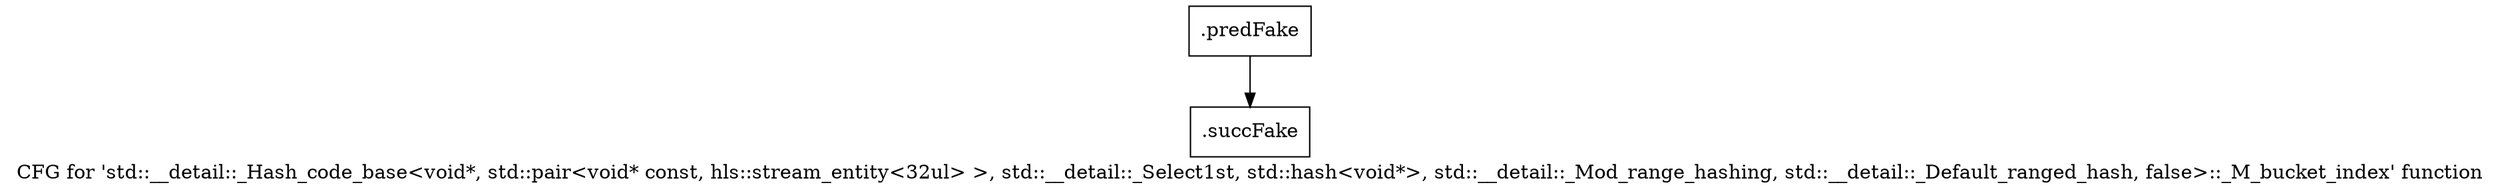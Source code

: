 digraph "CFG for 'std::__detail::_Hash_code_base\<void*, std::pair\<void* const, hls::stream_entity\<32ul\> \>, std::__detail::_Select1st, std::hash\<void*\>, std::__detail::_Mod_range_hashing, std::__detail::_Default_ranged_hash, false\>::_M_bucket_index' function" {
	label="CFG for 'std::__detail::_Hash_code_base\<void*, std::pair\<void* const, hls::stream_entity\<32ul\> \>, std::__detail::_Select1st, std::hash\<void*\>, std::__detail::_Mod_range_hashing, std::__detail::_Default_ranged_hash, false\>::_M_bucket_index' function";

	Node0x5957c30 [shape=record,filename="",linenumber="",label="{.predFake}"];
	Node0x5957c30 -> Node0x60a3cf0[ callList="" memoryops="" filename="/mnt/xilinx/Vitis_HLS/2021.2/tps/lnx64/gcc-6.2.0/lib/gcc/x86_64-pc-linux-gnu/6.2.0/../../../../include/c++/6.2.0/bits/hashtable_policy.h" execusionnum="6"];
	Node0x60a3cf0 [shape=record,filename="/mnt/xilinx/Vitis_HLS/2021.2/tps/lnx64/gcc-6.2.0/lib/gcc/x86_64-pc-linux-gnu/6.2.0/../../../../include/c++/6.2.0/bits/hashtable_policy.h",linenumber="1171",label="{.succFake}"];
}
